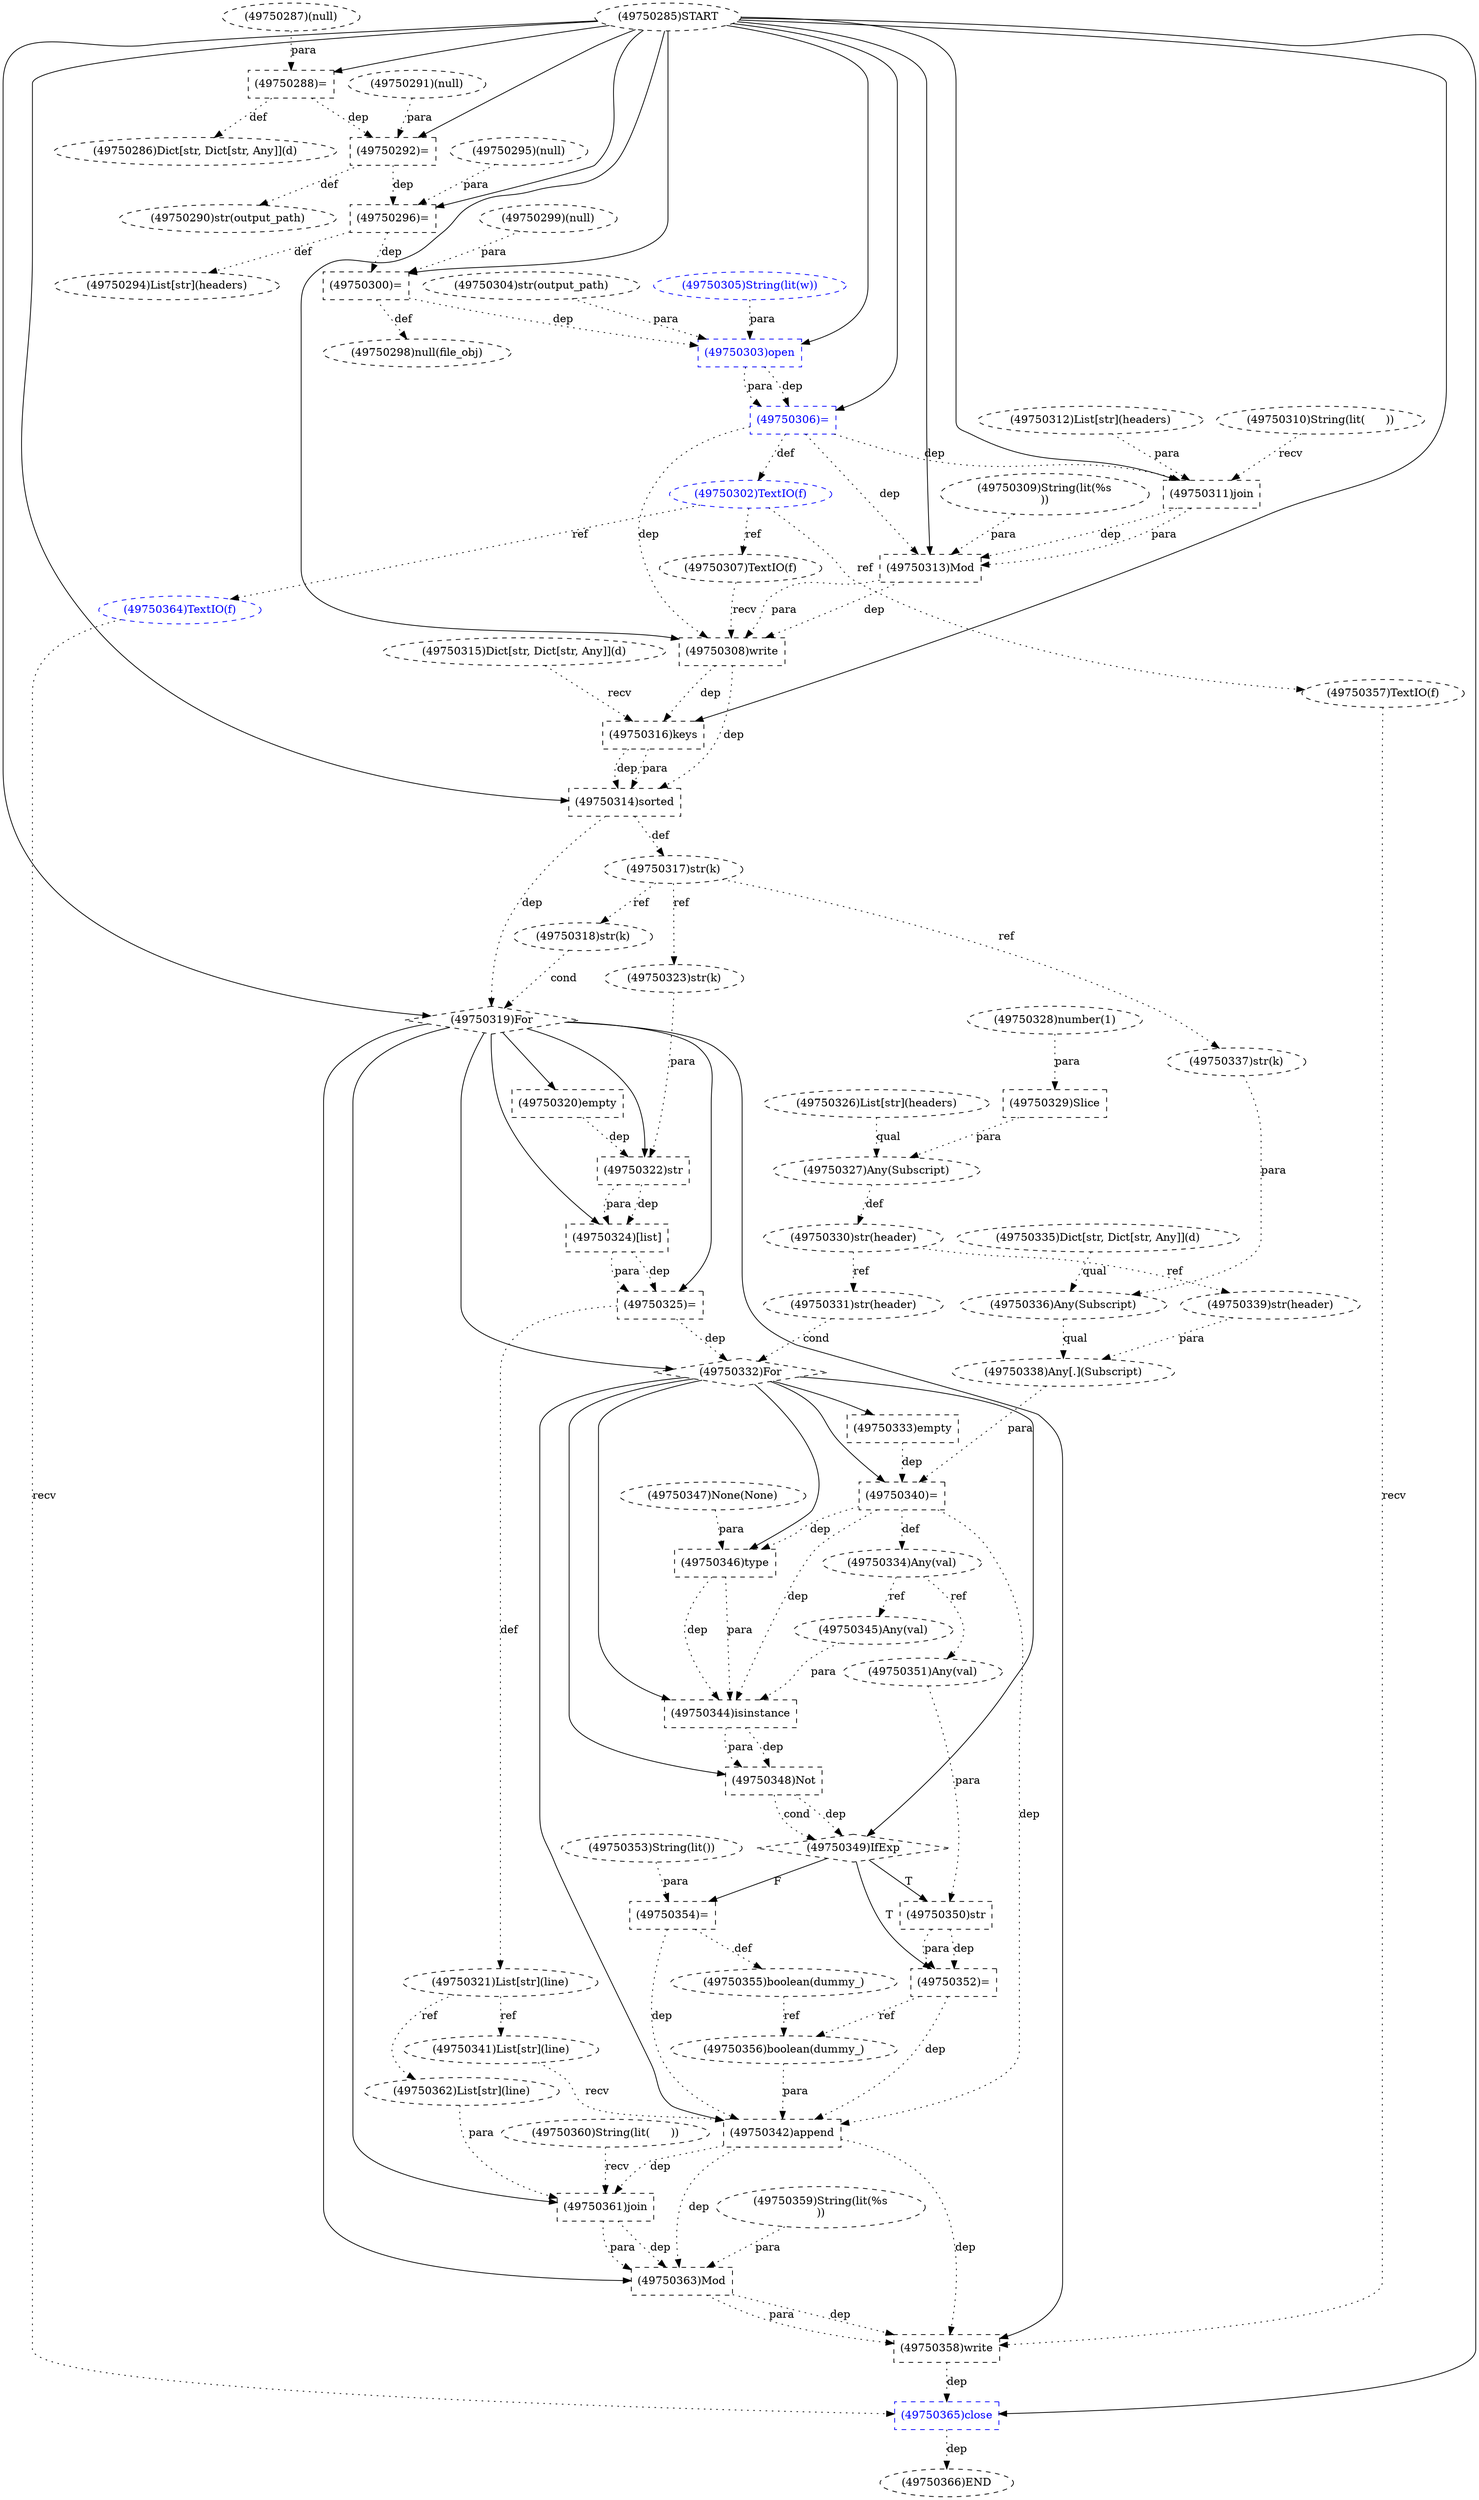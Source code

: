 digraph G {
1 [label="(49750287)(null)" shape=ellipse style=dashed]
2 [label="(49750298)null(file_obj)" shape=ellipse style=dashed]
3 [label="(49750346)type" shape=box style=dashed]
4 [label="(49750360)String(lit(	))" shape=ellipse style=dashed]
5 [label="(49750339)str(header)" shape=ellipse style=dashed]
6 [label="(49750313)Mod" shape=box style=dashed]
7 [label="(49750320)empty" shape=box style=dashed]
8 [label="(49750334)Any(val)" shape=ellipse style=dashed]
9 [label="(49750288)=" shape=box style=dashed]
10 [label="(49750304)str(output_path)" shape=ellipse style=dashed]
11 [label="(49750338)Any[.](Subscript)" shape=ellipse style=dashed]
12 [label="(49750348)Not" shape=box style=dashed]
13 [label="(49750302)TextIO(f)" shape=ellipse style=dashed color=blue fontcolor=blue]
14 [label="(49750323)str(k)" shape=ellipse style=dashed]
15 [label="(49750341)List[str](line)" shape=ellipse style=dashed]
16 [label="(49750345)Any(val)" shape=ellipse style=dashed]
17 [label="(49750340)=" shape=box style=dashed]
18 [label="(49750303)open" shape=box style=dashed color=blue fontcolor=blue]
19 [label="(49750330)str(header)" shape=ellipse style=dashed]
20 [label="(49750318)str(k)" shape=ellipse style=dashed]
21 [label="(49750364)TextIO(f)" shape=ellipse style=dashed color=blue fontcolor=blue]
22 [label="(49750361)join" shape=box style=dashed]
23 [label="(49750365)close" shape=box style=dashed color=blue fontcolor=blue]
24 [label="(49750325)=" shape=box style=dashed]
25 [label="(49750299)(null)" shape=ellipse style=dashed]
26 [label="(49750352)=" shape=box style=dashed]
27 [label="(49750350)str" shape=box style=dashed]
28 [label="(49750359)String(lit(%s
))" shape=ellipse style=dashed]
29 [label="(49750329)Slice" shape=box style=dashed]
30 [label="(49750312)List[str](headers)" shape=ellipse style=dashed]
31 [label="(49750347)None(None)" shape=ellipse style=dashed]
32 [label="(49750296)=" shape=box style=dashed]
33 [label="(49750290)str(output_path)" shape=ellipse style=dashed]
34 [label="(49750353)String(lit())" shape=ellipse style=dashed]
35 [label="(49750366)END" style=dashed]
36 [label="(49750363)Mod" shape=box style=dashed]
37 [label="(49750351)Any(val)" shape=ellipse style=dashed]
38 [label="(49750322)str" shape=box style=dashed]
39 [label="(49750294)List[str](headers)" shape=ellipse style=dashed]
40 [label="(49750315)Dict[str, Dict[str, Any]](d)" shape=ellipse style=dashed]
41 [label="(49750356)boolean(dummy_)" shape=ellipse style=dashed]
42 [label="(49750355)boolean(dummy_)" shape=ellipse style=dashed]
43 [label="(49750286)Dict[str, Dict[str, Any]](d)" shape=ellipse style=dashed]
44 [label="(49750358)write" shape=box style=dashed]
45 [label="(49750306)=" shape=box style=dashed color=blue fontcolor=blue]
46 [label="(49750309)String(lit(%s
))" shape=ellipse style=dashed]
47 [label="(49750305)String(lit(w))" shape=ellipse style=dashed color=blue fontcolor=blue]
48 [label="(49750326)List[str](headers)" shape=ellipse style=dashed]
49 [label="(49750336)Any(Subscript)" shape=ellipse style=dashed]
50 [label="(49750319)For" shape=diamond style=dashed]
51 [label="(49750337)str(k)" shape=ellipse style=dashed]
52 [label="(49750317)str(k)" shape=ellipse style=dashed]
53 [label="(49750327)Any(Subscript)" shape=ellipse style=dashed]
54 [label="(49750295)(null)" shape=ellipse style=dashed]
55 [label="(49750316)keys" shape=box style=dashed]
56 [label="(49750314)sorted" shape=box style=dashed]
57 [label="(49750331)str(header)" shape=ellipse style=dashed]
58 [label="(49750324)[list]" shape=box style=dashed]
59 [label="(49750354)=" shape=box style=dashed]
60 [label="(49750300)=" shape=box style=dashed]
61 [label="(49750310)String(lit(	))" shape=ellipse style=dashed]
62 [label="(49750285)START" style=dashed]
63 [label="(49750344)isinstance" shape=box style=dashed]
64 [label="(49750349)IfExp" shape=diamond style=dashed]
65 [label="(49750342)append" shape=box style=dashed]
66 [label="(49750291)(null)" shape=ellipse style=dashed]
67 [label="(49750307)TextIO(f)" shape=ellipse style=dashed]
68 [label="(49750308)write" shape=box style=dashed]
69 [label="(49750292)=" shape=box style=dashed]
70 [label="(49750328)number(1)" shape=ellipse style=dashed]
71 [label="(49750335)Dict[str, Dict[str, Any]](d)" shape=ellipse style=dashed]
72 [label="(49750357)TextIO(f)" shape=ellipse style=dashed]
73 [label="(49750311)join" shape=box style=dashed]
74 [label="(49750362)List[str](line)" shape=ellipse style=dashed]
75 [label="(49750333)empty" shape=box style=dashed]
76 [label="(49750332)For" shape=diamond style=dashed]
77 [label="(49750321)List[str](line)" shape=ellipse style=dashed]
60 -> 2 [label="def" style=dotted];
76 -> 3 [label="" style=solid];
31 -> 3 [label="para" style=dotted];
17 -> 3 [label="dep" style=dotted];
19 -> 5 [label="ref" style=dotted];
62 -> 6 [label="" style=solid];
46 -> 6 [label="para" style=dotted];
73 -> 6 [label="dep" style=dotted];
73 -> 6 [label="para" style=dotted];
45 -> 6 [label="dep" style=dotted];
50 -> 7 [label="" style=solid];
17 -> 8 [label="def" style=dotted];
62 -> 9 [label="" style=solid];
1 -> 9 [label="para" style=dotted];
49 -> 11 [label="qual" style=dotted];
5 -> 11 [label="para" style=dotted];
76 -> 12 [label="" style=solid];
63 -> 12 [label="dep" style=dotted];
63 -> 12 [label="para" style=dotted];
45 -> 13 [label="def" style=dotted];
52 -> 14 [label="ref" style=dotted];
77 -> 15 [label="ref" style=dotted];
8 -> 16 [label="ref" style=dotted];
76 -> 17 [label="" style=solid];
11 -> 17 [label="para" style=dotted];
75 -> 17 [label="dep" style=dotted];
62 -> 18 [label="" style=solid];
10 -> 18 [label="para" style=dotted];
47 -> 18 [label="para" style=dotted];
60 -> 18 [label="dep" style=dotted];
53 -> 19 [label="def" style=dotted];
52 -> 20 [label="ref" style=dotted];
13 -> 21 [label="ref" style=dotted];
50 -> 22 [label="" style=solid];
4 -> 22 [label="recv" style=dotted];
74 -> 22 [label="para" style=dotted];
65 -> 22 [label="dep" style=dotted];
62 -> 23 [label="" style=solid];
21 -> 23 [label="recv" style=dotted];
44 -> 23 [label="dep" style=dotted];
50 -> 24 [label="" style=solid];
58 -> 24 [label="dep" style=dotted];
58 -> 24 [label="para" style=dotted];
64 -> 26 [label="T"];
27 -> 26 [label="dep" style=dotted];
27 -> 26 [label="para" style=dotted];
64 -> 27 [label="T"];
37 -> 27 [label="para" style=dotted];
70 -> 29 [label="para" style=dotted];
62 -> 32 [label="" style=solid];
54 -> 32 [label="para" style=dotted];
69 -> 32 [label="dep" style=dotted];
69 -> 33 [label="def" style=dotted];
23 -> 35 [label="dep" style=dotted];
50 -> 36 [label="" style=solid];
28 -> 36 [label="para" style=dotted];
22 -> 36 [label="dep" style=dotted];
22 -> 36 [label="para" style=dotted];
65 -> 36 [label="dep" style=dotted];
8 -> 37 [label="ref" style=dotted];
50 -> 38 [label="" style=solid];
14 -> 38 [label="para" style=dotted];
7 -> 38 [label="dep" style=dotted];
32 -> 39 [label="def" style=dotted];
42 -> 41 [label="ref" style=dotted];
26 -> 41 [label="ref" style=dotted];
59 -> 42 [label="def" style=dotted];
9 -> 43 [label="def" style=dotted];
50 -> 44 [label="" style=solid];
72 -> 44 [label="recv" style=dotted];
36 -> 44 [label="dep" style=dotted];
36 -> 44 [label="para" style=dotted];
65 -> 44 [label="dep" style=dotted];
62 -> 45 [label="" style=solid];
18 -> 45 [label="dep" style=dotted];
18 -> 45 [label="para" style=dotted];
71 -> 49 [label="qual" style=dotted];
51 -> 49 [label="para" style=dotted];
62 -> 50 [label="" style=solid];
56 -> 50 [label="dep" style=dotted];
20 -> 50 [label="cond" style=dotted];
52 -> 51 [label="ref" style=dotted];
56 -> 52 [label="def" style=dotted];
48 -> 53 [label="qual" style=dotted];
29 -> 53 [label="para" style=dotted];
62 -> 55 [label="" style=solid];
40 -> 55 [label="recv" style=dotted];
68 -> 55 [label="dep" style=dotted];
62 -> 56 [label="" style=solid];
55 -> 56 [label="dep" style=dotted];
55 -> 56 [label="para" style=dotted];
68 -> 56 [label="dep" style=dotted];
19 -> 57 [label="ref" style=dotted];
50 -> 58 [label="" style=solid];
38 -> 58 [label="dep" style=dotted];
38 -> 58 [label="para" style=dotted];
64 -> 59 [label="F"];
34 -> 59 [label="para" style=dotted];
62 -> 60 [label="" style=solid];
25 -> 60 [label="para" style=dotted];
32 -> 60 [label="dep" style=dotted];
76 -> 63 [label="" style=solid];
16 -> 63 [label="para" style=dotted];
3 -> 63 [label="dep" style=dotted];
3 -> 63 [label="para" style=dotted];
17 -> 63 [label="dep" style=dotted];
76 -> 64 [label="" style=solid];
12 -> 64 [label="dep" style=dotted];
12 -> 64 [label="cond" style=dotted];
76 -> 65 [label="" style=solid];
15 -> 65 [label="recv" style=dotted];
26 -> 65 [label="dep" style=dotted];
59 -> 65 [label="dep" style=dotted];
41 -> 65 [label="para" style=dotted];
17 -> 65 [label="dep" style=dotted];
13 -> 67 [label="ref" style=dotted];
62 -> 68 [label="" style=solid];
67 -> 68 [label="recv" style=dotted];
6 -> 68 [label="dep" style=dotted];
6 -> 68 [label="para" style=dotted];
45 -> 68 [label="dep" style=dotted];
62 -> 69 [label="" style=solid];
66 -> 69 [label="para" style=dotted];
9 -> 69 [label="dep" style=dotted];
13 -> 72 [label="ref" style=dotted];
62 -> 73 [label="" style=solid];
61 -> 73 [label="recv" style=dotted];
30 -> 73 [label="para" style=dotted];
45 -> 73 [label="dep" style=dotted];
77 -> 74 [label="ref" style=dotted];
76 -> 75 [label="" style=solid];
50 -> 76 [label="" style=solid];
57 -> 76 [label="cond" style=dotted];
24 -> 76 [label="dep" style=dotted];
24 -> 77 [label="def" style=dotted];
}